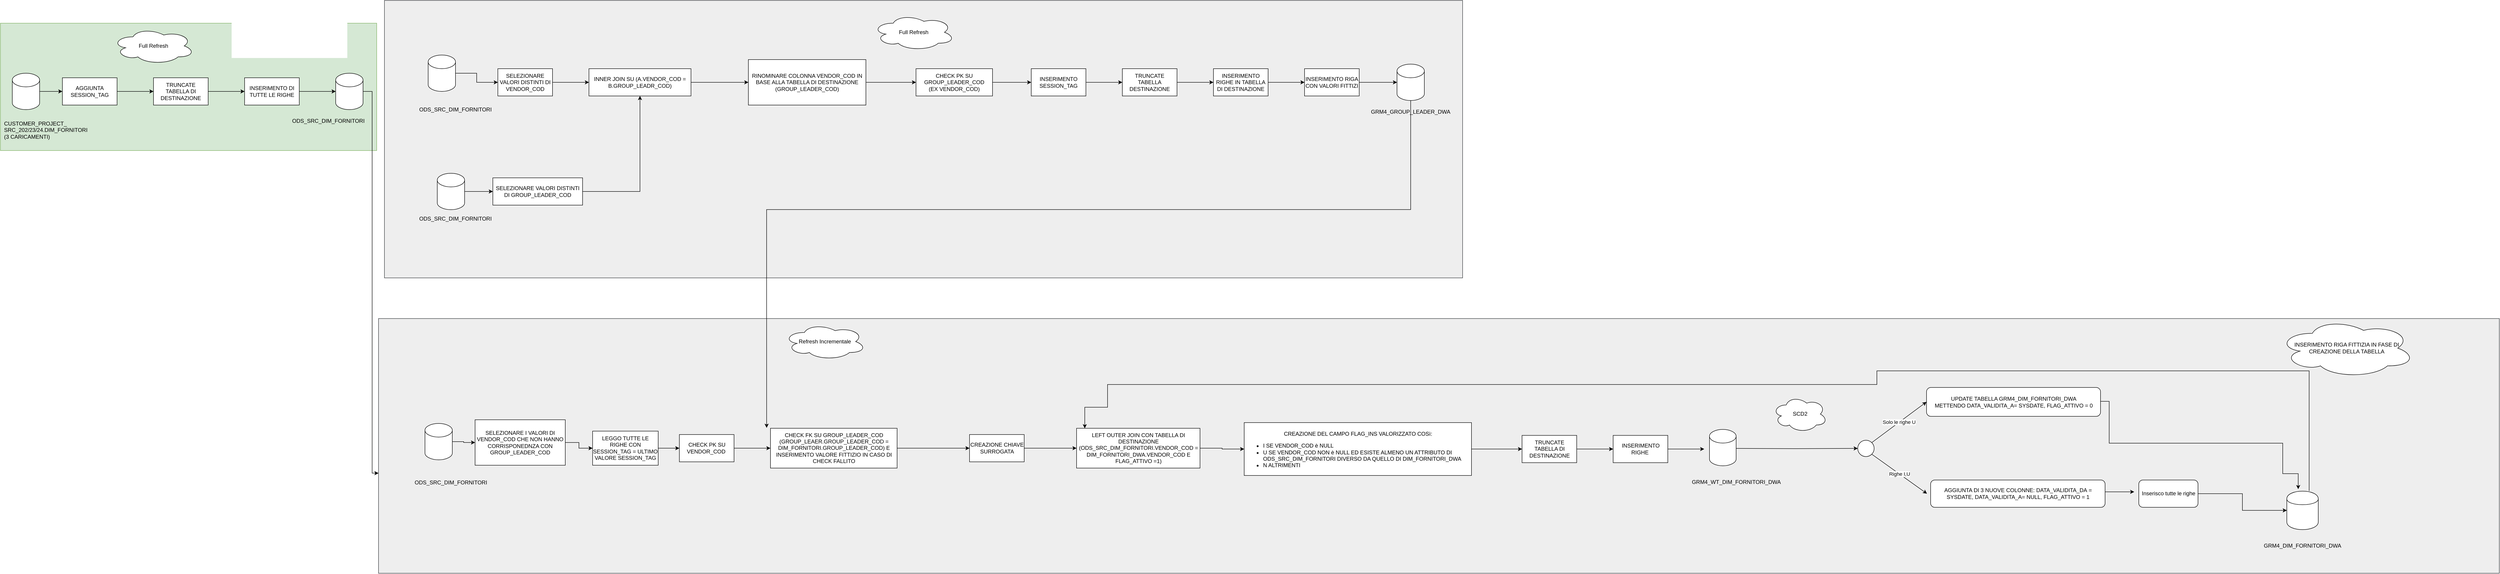 <mxfile version="24.2.1" type="google">
  <diagram name="Pagina-1" id="SmRfDzviYX_cKY3lH-AH">
    <mxGraphModel grid="1" page="1" gridSize="10" guides="1" tooltips="1" connect="1" arrows="1" fold="1" pageScale="1" pageWidth="827" pageHeight="1169" math="0" shadow="0">
      <root>
        <mxCell id="0" />
        <mxCell id="1" parent="0" />
        <mxCell id="WrbFBbXjCpfXXKnjMzMh-153" value="" style="rounded=0;whiteSpace=wrap;html=1;fillColor=#d5e8d4;strokeColor=#82b366;" vertex="1" parent="1">
          <mxGeometry x="20" y="-420" width="826" height="280" as="geometry" />
        </mxCell>
        <mxCell id="WrbFBbXjCpfXXKnjMzMh-154" value="" style="edgeStyle=orthogonalEdgeStyle;rounded=0;orthogonalLoop=1;jettySize=auto;html=1;" edge="1" parent="1" source="WrbFBbXjCpfXXKnjMzMh-155" target="WrbFBbXjCpfXXKnjMzMh-158">
          <mxGeometry relative="1" as="geometry" />
        </mxCell>
        <mxCell id="WrbFBbXjCpfXXKnjMzMh-155" value="" style="shape=cylinder3;whiteSpace=wrap;html=1;boundedLbl=1;backgroundOutline=1;size=15;" vertex="1" parent="1">
          <mxGeometry x="46" y="-310" width="60" height="80" as="geometry" />
        </mxCell>
        <mxCell id="WrbFBbXjCpfXXKnjMzMh-156" value="CUSTOMER_PROJECT_&lt;br&gt;SRC_202/23/24.DIM_FORNITORI (3 CARICAMENTI)" style="text;html=1;align=left;verticalAlign=middle;whiteSpace=wrap;rounded=0;" vertex="1" parent="1">
          <mxGeometry x="26" y="-240" width="170" height="110" as="geometry" />
        </mxCell>
        <mxCell id="WrbFBbXjCpfXXKnjMzMh-157" value="" style="edgeStyle=orthogonalEdgeStyle;rounded=0;orthogonalLoop=1;jettySize=auto;html=1;" edge="1" parent="1" source="WrbFBbXjCpfXXKnjMzMh-158" target="WrbFBbXjCpfXXKnjMzMh-161">
          <mxGeometry relative="1" as="geometry" />
        </mxCell>
        <mxCell id="WrbFBbXjCpfXXKnjMzMh-158" value="AGGIUNTA SESSION_TAG" style="whiteSpace=wrap;html=1;" vertex="1" parent="1">
          <mxGeometry x="156" y="-300" width="120" height="60" as="geometry" />
        </mxCell>
        <mxCell id="WrbFBbXjCpfXXKnjMzMh-159" value="Full Refresh" style="ellipse;shape=cloud;whiteSpace=wrap;html=1;" vertex="1" parent="1">
          <mxGeometry x="266" y="-410" width="180" height="80" as="geometry" />
        </mxCell>
        <mxCell id="eJxmpffBjZnudlB4zH6r-3" value="" style="edgeStyle=orthogonalEdgeStyle;rounded=0;orthogonalLoop=1;jettySize=auto;html=1;" edge="1" parent="1" source="WrbFBbXjCpfXXKnjMzMh-161" target="eJxmpffBjZnudlB4zH6r-2">
          <mxGeometry relative="1" as="geometry" />
        </mxCell>
        <mxCell id="WrbFBbXjCpfXXKnjMzMh-161" value="TRUNCATE TABELLA DI DESTINAZIONE" style="whiteSpace=wrap;html=1;" vertex="1" parent="1">
          <mxGeometry x="356" y="-300" width="120" height="60" as="geometry" />
        </mxCell>
        <mxCell id="WrbFBbXjCpfXXKnjMzMh-162" value="" style="shape=cylinder3;whiteSpace=wrap;html=1;boundedLbl=1;backgroundOutline=1;size=15;" vertex="1" parent="1">
          <mxGeometry x="756" y="-310" width="60" height="80" as="geometry" />
        </mxCell>
        <mxCell id="WrbFBbXjCpfXXKnjMzMh-163" value="ODS_SRC_DIM_FORNITORI" style="text;html=1;align=center;verticalAlign=middle;whiteSpace=wrap;rounded=0;" vertex="1" parent="1">
          <mxGeometry x="637" y="-220" width="206" height="30" as="geometry" />
        </mxCell>
        <mxCell id="WrbFBbXjCpfXXKnjMzMh-165" value="" style="rounded=0;whiteSpace=wrap;html=1;fillColor=#eeeeee;strokeColor=#36393d;" vertex="1" parent="1">
          <mxGeometry x="850" y="229.38" width="4656" height="560" as="geometry" />
        </mxCell>
        <mxCell id="WrbFBbXjCpfXXKnjMzMh-166" value="Refresh Incrementale" style="ellipse;shape=cloud;whiteSpace=wrap;html=1;" vertex="1" parent="1">
          <mxGeometry x="1740" y="240" width="180" height="80" as="geometry" />
        </mxCell>
        <mxCell id="eJxmpffBjZnudlB4zH6r-16" value="" style="edgeStyle=orthogonalEdgeStyle;rounded=0;orthogonalLoop=1;jettySize=auto;html=1;" edge="1" parent="1" source="WrbFBbXjCpfXXKnjMzMh-168" target="eJxmpffBjZnudlB4zH6r-15">
          <mxGeometry relative="1" as="geometry" />
        </mxCell>
        <mxCell id="WrbFBbXjCpfXXKnjMzMh-168" value="" style="shape=cylinder3;whiteSpace=wrap;html=1;boundedLbl=1;backgroundOutline=1;size=15;" vertex="1" parent="1">
          <mxGeometry x="952" y="460" width="60" height="80" as="geometry" />
        </mxCell>
        <mxCell id="WrbFBbXjCpfXXKnjMzMh-169" value="ODS_SRC_DIM_FORNITORI" style="text;html=1;align=center;verticalAlign=middle;whiteSpace=wrap;rounded=0;" vertex="1" parent="1">
          <mxGeometry x="906" y="575" width="206" height="30" as="geometry" />
        </mxCell>
        <mxCell id="WrbFBbXjCpfXXKnjMzMh-170" value="" style="edgeStyle=orthogonalEdgeStyle;rounded=0;orthogonalLoop=1;jettySize=auto;html=1;" edge="1" parent="1" source="WrbFBbXjCpfXXKnjMzMh-171" target="WrbFBbXjCpfXXKnjMzMh-173">
          <mxGeometry relative="1" as="geometry" />
        </mxCell>
        <mxCell id="WrbFBbXjCpfXXKnjMzMh-171" value="LEGGO TUTTE LE RIGHE CON SESSION_TAG = ULTIMO VALORE SESSION_TAG" style="whiteSpace=wrap;html=1;" vertex="1" parent="1">
          <mxGeometry x="1320" y="476.88" width="144" height="75" as="geometry" />
        </mxCell>
        <mxCell id="WrbFBbXjCpfXXKnjMzMh-172" value="" style="edgeStyle=orthogonalEdgeStyle;rounded=0;orthogonalLoop=1;jettySize=auto;html=1;" edge="1" parent="1" source="WrbFBbXjCpfXXKnjMzMh-173" target="WrbFBbXjCpfXXKnjMzMh-175">
          <mxGeometry relative="1" as="geometry" />
        </mxCell>
        <mxCell id="WrbFBbXjCpfXXKnjMzMh-173" value="CHECK PK SU VENDOR_COD&amp;nbsp;" style="whiteSpace=wrap;html=1;" vertex="1" parent="1">
          <mxGeometry x="1510.5" y="484.38" width="120" height="60" as="geometry" />
        </mxCell>
        <mxCell id="eJxmpffBjZnudlB4zH6r-10" value="" style="edgeStyle=orthogonalEdgeStyle;rounded=0;orthogonalLoop=1;jettySize=auto;html=1;" edge="1" parent="1" source="WrbFBbXjCpfXXKnjMzMh-175" target="eJxmpffBjZnudlB4zH6r-9">
          <mxGeometry relative="1" as="geometry" />
        </mxCell>
        <mxCell id="WrbFBbXjCpfXXKnjMzMh-175" value="CHECK FK SU GROUP_LEADER_COD (GROUP_LEAER.GROUP_LEADER_COD = DIM_FORNITORI.GROUP_LEADER_COD) E INSERIMENTO VALORE FITTIZIO IN CASO DI CHECK FALLITO" style="whiteSpace=wrap;html=1;" vertex="1" parent="1">
          <mxGeometry x="1710.5" y="470.63" width="278" height="87.5" as="geometry" />
        </mxCell>
        <mxCell id="WrbFBbXjCpfXXKnjMzMh-176" value="" style="edgeStyle=orthogonalEdgeStyle;rounded=0;orthogonalLoop=1;jettySize=auto;html=1;" edge="1" parent="1" source="WrbFBbXjCpfXXKnjMzMh-177" target="WrbFBbXjCpfXXKnjMzMh-179">
          <mxGeometry relative="1" as="geometry" />
        </mxCell>
        <mxCell id="WrbFBbXjCpfXXKnjMzMh-177" value="LEFT OUTER JOIN CON TABELLA DI DESTINAZIONE (ODS_SRC_DIM_FORNITORI.VENDOR_COD = DIM_FORNITORI_DWA.VENDOR_COD E FLAG_ATTIVO =1)" style="whiteSpace=wrap;html=1;" vertex="1" parent="1">
          <mxGeometry x="2382.5" y="470.63" width="271" height="87.5" as="geometry" />
        </mxCell>
        <mxCell id="WrbFBbXjCpfXXKnjMzMh-178" value="" style="edgeStyle=orthogonalEdgeStyle;rounded=0;orthogonalLoop=1;jettySize=auto;html=1;" edge="1" parent="1" source="WrbFBbXjCpfXXKnjMzMh-179" target="WrbFBbXjCpfXXKnjMzMh-181">
          <mxGeometry relative="1" as="geometry" />
        </mxCell>
        <mxCell id="WrbFBbXjCpfXXKnjMzMh-179" value="&lt;br&gt;&lt;span style=&quot;color: rgb(0, 0, 0); font-family: Helvetica; font-size: 12px; font-style: normal; font-variant-ligatures: normal; font-variant-caps: normal; font-weight: 400; letter-spacing: normal; orphans: 2; text-align: center; text-indent: 0px; text-transform: none; widows: 2; word-spacing: 0px; -webkit-text-stroke-width: 0px; white-space: normal; background-color: rgb(251, 251, 251); text-decoration-thickness: initial; text-decoration-style: initial; text-decoration-color: initial; display: inline !important; float: none;&quot;&gt;CREAZIONE DEL CAMPO FLAG_INS VALORIZZATO COSì:&lt;/span&gt;&lt;br style=&quot;color: rgb(0, 0, 0); font-family: Helvetica; font-size: 12px; font-style: normal; font-variant-ligatures: normal; font-variant-caps: normal; font-weight: 400; letter-spacing: normal; orphans: 2; text-align: center; text-indent: 0px; text-transform: none; widows: 2; word-spacing: 0px; -webkit-text-stroke-width: 0px; white-space: normal; background-color: rgb(251, 251, 251); text-decoration-thickness: initial; text-decoration-style: initial; text-decoration-color: initial;&quot;&gt;&lt;ul&gt;&lt;li style=&quot;text-align: left;&quot;&gt;&lt;span style=&quot;color: rgb(0, 0, 0); font-family: Helvetica; font-size: 12px; font-style: normal; font-variant-ligatures: normal; font-variant-caps: normal; font-weight: 400; letter-spacing: normal; orphans: 2; text-indent: 0px; text-transform: none; widows: 2; word-spacing: 0px; -webkit-text-stroke-width: 0px; white-space: normal; background-color: rgb(251, 251, 251); text-decoration-thickness: initial; text-decoration-style: initial; text-decoration-color: initial; float: none; display: inline !important;&quot;&gt;I SE VENDOR_COD è NULL&lt;/span&gt;&lt;/li&gt;&lt;li style=&quot;text-align: left;&quot;&gt;&lt;span style=&quot;color: rgb(0, 0, 0); font-family: Helvetica; font-size: 12px; font-style: normal; font-variant-ligatures: normal; font-variant-caps: normal; font-weight: 400; letter-spacing: normal; orphans: 2; text-indent: 0px; text-transform: none; widows: 2; word-spacing: 0px; -webkit-text-stroke-width: 0px; white-space: normal; background-color: rgb(251, 251, 251); text-decoration-thickness: initial; text-decoration-style: initial; text-decoration-color: initial; float: none; display: inline !important;&quot;&gt;U SE VENDOR_COD NON è NULL ED ESISTE ALMENO UN ATTRIBUTO DI ODS_SRC_DIM_FORNITORI DIVERSO DA QUELLO DI DIM_FORNITORI_DWA&lt;/span&gt;&lt;/li&gt;&lt;li style=&quot;text-align: left;&quot;&gt;&lt;span style=&quot;color: rgb(0, 0, 0); font-family: Helvetica; font-size: 12px; font-style: normal; font-variant-ligatures: normal; font-variant-caps: normal; font-weight: 400; letter-spacing: normal; orphans: 2; text-indent: 0px; text-transform: none; widows: 2; word-spacing: 0px; -webkit-text-stroke-width: 0px; white-space: normal; background-color: rgb(251, 251, 251); text-decoration-thickness: initial; text-decoration-style: initial; text-decoration-color: initial; float: none; display: inline !important;&quot;&gt;N ALTRIMENTI&lt;/span&gt;&lt;/li&gt;&lt;/ul&gt;" style="whiteSpace=wrap;html=1;" vertex="1" parent="1">
          <mxGeometry x="2750.5" y="458.13" width="499" height="116.25" as="geometry" />
        </mxCell>
        <mxCell id="WrbFBbXjCpfXXKnjMzMh-180" value="" style="edgeStyle=orthogonalEdgeStyle;rounded=0;orthogonalLoop=1;jettySize=auto;html=1;" edge="1" parent="1" source="WrbFBbXjCpfXXKnjMzMh-181" target="WrbFBbXjCpfXXKnjMzMh-183">
          <mxGeometry relative="1" as="geometry" />
        </mxCell>
        <mxCell id="WrbFBbXjCpfXXKnjMzMh-181" value="TRUNCATE TABELLA DI DESTINAZIONE" style="whiteSpace=wrap;html=1;" vertex="1" parent="1">
          <mxGeometry x="3360.5" y="486.255" width="120" height="60" as="geometry" />
        </mxCell>
        <mxCell id="WrbFBbXjCpfXXKnjMzMh-182" value="" style="edgeStyle=orthogonalEdgeStyle;rounded=0;orthogonalLoop=1;jettySize=auto;html=1;" edge="1" parent="1" source="WrbFBbXjCpfXXKnjMzMh-183">
          <mxGeometry relative="1" as="geometry">
            <mxPoint x="3760.5" y="516.255" as="targetPoint" />
          </mxGeometry>
        </mxCell>
        <mxCell id="WrbFBbXjCpfXXKnjMzMh-183" value="INSERIMENTO RIGHE&amp;nbsp;" style="whiteSpace=wrap;html=1;" vertex="1" parent="1">
          <mxGeometry x="3560.5" y="486.255" width="120" height="60" as="geometry" />
        </mxCell>
        <mxCell id="WrbFBbXjCpfXXKnjMzMh-184" value="" style="shape=cylinder3;whiteSpace=wrap;html=1;boundedLbl=1;backgroundOutline=1;size=15;" vertex="1" parent="1">
          <mxGeometry x="3772" y="473.13" width="58.5" height="80" as="geometry" />
        </mxCell>
        <mxCell id="WrbFBbXjCpfXXKnjMzMh-186" style="edgeStyle=orthogonalEdgeStyle;rounded=0;html=1;exitX=1;exitY=0.5;entryX=0.5;entryY=0;startArrow=none;startFill=0;jettySize=auto;orthogonalLoop=1;strokeColor=#000000;" edge="1" parent="1" source="WrbFBbXjCpfXXKnjMzMh-187">
          <mxGeometry relative="1" as="geometry">
            <Array as="points">
              <mxPoint x="4630.5" y="411.38" />
              <mxPoint x="4649.5" y="411.38" />
              <mxPoint x="4649.5" y="503.38" />
              <mxPoint x="5030.5" y="503.38" />
              <mxPoint x="5030.5" y="570.38" />
            </Array>
            <mxPoint x="5064.5" y="604.38" as="targetPoint" />
          </mxGeometry>
        </mxCell>
        <mxCell id="WrbFBbXjCpfXXKnjMzMh-187" value="UPDATE TABELLA GRM4_DIM_FORNITORI_DWA&lt;br&gt;&amp;nbsp; METTENDO DATA_VALIDITA_A= SYSDATE, FLAG_ATTIVO = 0&amp;nbsp;&amp;nbsp;" style="rounded=1;whiteSpace=wrap;html=1;" vertex="1" parent="1">
          <mxGeometry x="4248.5" y="380.88" width="382" height="63.5" as="geometry" />
        </mxCell>
        <mxCell id="WrbFBbXjCpfXXKnjMzMh-188" value="Solo le righe U" style="edgeStyle=none;rounded=0;html=1;exitX=1;exitY=0;entryX=0;entryY=0.5;jettySize=auto;orthogonalLoop=1;" edge="1" parent="1" source="WrbFBbXjCpfXXKnjMzMh-190" target="WrbFBbXjCpfXXKnjMzMh-187">
          <mxGeometry relative="1" as="geometry" />
        </mxCell>
        <mxCell id="WrbFBbXjCpfXXKnjMzMh-189" value="Righe I,U" style="edgeStyle=none;rounded=0;html=1;exitX=1;exitY=1;entryX=0.005;entryY=0.571;entryPerimeter=0;jettySize=auto;orthogonalLoop=1;" edge="1" parent="1" source="WrbFBbXjCpfXXKnjMzMh-190">
          <mxGeometry relative="1" as="geometry">
            <mxPoint x="4249.5" y="614.38" as="targetPoint" />
          </mxGeometry>
        </mxCell>
        <mxCell id="WrbFBbXjCpfXXKnjMzMh-190" value="" style="ellipse;whiteSpace=wrap;html=1;aspect=fixed;" vertex="1" parent="1">
          <mxGeometry x="4097.5" y="496.88" width="36" height="36" as="geometry" />
        </mxCell>
        <mxCell id="WrbFBbXjCpfXXKnjMzMh-191" style="edgeStyle=orthogonalEdgeStyle;rounded=0;html=1;exitX=1;exitY=0.5;entryX=0;entryY=0.5;startArrow=none;startFill=0;jettySize=auto;orthogonalLoop=1;strokeColor=#000000;" edge="1" parent="1">
          <mxGeometry relative="1" as="geometry">
            <mxPoint x="4630.5" y="610.38" as="sourcePoint" />
            <mxPoint x="4704.5" y="610.38" as="targetPoint" />
          </mxGeometry>
        </mxCell>
        <mxCell id="WrbFBbXjCpfXXKnjMzMh-192" style="edgeStyle=orthogonalEdgeStyle;rounded=0;orthogonalLoop=1;jettySize=auto;html=1;exitX=0.85;exitY=0.05;exitDx=0;exitDy=0;exitPerimeter=0;" edge="1" parent="1" target="WrbFBbXjCpfXXKnjMzMh-177">
          <mxGeometry relative="1" as="geometry">
            <mxPoint x="5088.5" y="608.38" as="sourcePoint" />
            <mxPoint x="2490.61" y="506.405" as="targetPoint" />
            <Array as="points">
              <mxPoint x="5088.5" y="344.38" />
              <mxPoint x="4139.5" y="344.38" />
              <mxPoint x="4139.5" y="374.38" />
              <mxPoint x="2450.5" y="374.38" />
              <mxPoint x="2450.5" y="424.38" />
              <mxPoint x="2400.5" y="424.38" />
            </Array>
          </mxGeometry>
        </mxCell>
        <mxCell id="WrbFBbXjCpfXXKnjMzMh-193" style="edgeStyle=orthogonalEdgeStyle;rounded=0;html=1;exitX=1;exitY=0.5;entryX=0;entryY=0.5;startArrow=none;startFill=0;jettySize=auto;orthogonalLoop=1;strokeColor=#000000;exitDx=0;exitDy=0;entryDx=0;entryDy=0;" edge="1" parent="1" target="WrbFBbXjCpfXXKnjMzMh-190">
          <mxGeometry relative="1" as="geometry">
            <mxPoint x="3830.5" y="514.88" as="sourcePoint" />
            <mxPoint x="3610.5" y="549.88" as="targetPoint" />
          </mxGeometry>
        </mxCell>
        <mxCell id="WrbFBbXjCpfXXKnjMzMh-194" value="GRM4_WT_DIM_FORNITORI_DWA" style="text;html=1;align=center;verticalAlign=middle;whiteSpace=wrap;rounded=0;" vertex="1" parent="1">
          <mxGeometry x="3700.5" y="574.38" width="260" height="30" as="geometry" />
        </mxCell>
        <mxCell id="WrbFBbXjCpfXXKnjMzMh-202" value="AGGIUNTA DI 3 NUOVE COLONNE: DATA_VALIDITA_DA&amp;nbsp;= SYSDATE, DATA_VALIDITA_A= NULL, FLAG_ATTIVO = 1" style="rounded=1;whiteSpace=wrap;html=1;" vertex="1" parent="1">
          <mxGeometry x="4257.5" y="584.38" width="383" height="60" as="geometry" />
        </mxCell>
        <mxCell id="WrbFBbXjCpfXXKnjMzMh-207" style="edgeStyle=orthogonalEdgeStyle;rounded=0;orthogonalLoop=1;jettySize=auto;html=1;" edge="1" parent="1" source="WrbFBbXjCpfXXKnjMzMh-203" target="WrbFBbXjCpfXXKnjMzMh-204">
          <mxGeometry relative="1" as="geometry" />
        </mxCell>
        <mxCell id="WrbFBbXjCpfXXKnjMzMh-203" value="Inserisco tutte le righe" style="rounded=1;whiteSpace=wrap;html=1;" vertex="1" parent="1">
          <mxGeometry x="4714.5" y="584.38" width="130" height="60" as="geometry" />
        </mxCell>
        <mxCell id="WrbFBbXjCpfXXKnjMzMh-204" value="" style="shape=cylinder;whiteSpace=wrap;html=1;" vertex="1" parent="1">
          <mxGeometry x="5039.5" y="608.88" width="69" height="84.5" as="geometry" />
        </mxCell>
        <mxCell id="WrbFBbXjCpfXXKnjMzMh-205" value="GRM4_DIM_FORNITORI_DWA" style="text;html=1;align=center;verticalAlign=middle;whiteSpace=wrap;rounded=0;" vertex="1" parent="1">
          <mxGeometry x="4959" y="714.38" width="230" height="30" as="geometry" />
        </mxCell>
        <mxCell id="WrbFBbXjCpfXXKnjMzMh-208" value="SCD2" style="ellipse;shape=cloud;whiteSpace=wrap;html=1;" vertex="1" parent="1">
          <mxGeometry x="3910.5" y="399.38" width="120" height="80" as="geometry" />
        </mxCell>
        <mxCell id="WrbFBbXjCpfXXKnjMzMh-209" value="" style="rounded=0;whiteSpace=wrap;html=1;fillColor=#eeeeee;strokeColor=#36393d;movable=0;resizable=0;rotatable=0;deletable=0;editable=0;locked=1;connectable=0;" vertex="1" parent="1">
          <mxGeometry x="863" y="-470" width="2367" height="610" as="geometry" />
        </mxCell>
        <mxCell id="WrbFBbXjCpfXXKnjMzMh-210" style="edgeStyle=orthogonalEdgeStyle;rounded=0;orthogonalLoop=1;jettySize=auto;html=1;entryX=0;entryY=0.607;entryDx=0;entryDy=0;entryPerimeter=0;" edge="1" parent="1" source="WrbFBbXjCpfXXKnjMzMh-162" target="WrbFBbXjCpfXXKnjMzMh-165">
          <mxGeometry relative="1" as="geometry">
            <Array as="points">
              <mxPoint x="836" y="-270" />
              <mxPoint x="836" y="569" />
            </Array>
          </mxGeometry>
        </mxCell>
        <mxCell id="WrbFBbXjCpfXXKnjMzMh-215" value="" style="edgeStyle=orthogonalEdgeStyle;rounded=0;orthogonalLoop=1;jettySize=auto;html=1;" edge="1" parent="1" source="WrbFBbXjCpfXXKnjMzMh-211" target="WrbFBbXjCpfXXKnjMzMh-214">
          <mxGeometry relative="1" as="geometry" />
        </mxCell>
        <mxCell id="WrbFBbXjCpfXXKnjMzMh-211" value="" style="shape=cylinder3;whiteSpace=wrap;html=1;boundedLbl=1;backgroundOutline=1;size=15;" vertex="1" parent="1">
          <mxGeometry x="959" y="-350" width="60" height="80" as="geometry" />
        </mxCell>
        <mxCell id="WrbFBbXjCpfXXKnjMzMh-212" value="ODS_SRC_DIM_FORNITORI" style="text;html=1;align=center;verticalAlign=middle;whiteSpace=wrap;rounded=0;" vertex="1" parent="1">
          <mxGeometry x="916" y="-240" width="206" height="20" as="geometry" />
        </mxCell>
        <mxCell id="WrbFBbXjCpfXXKnjMzMh-220" value="" style="edgeStyle=orthogonalEdgeStyle;rounded=0;orthogonalLoop=1;jettySize=auto;html=1;" edge="1" parent="1" source="WrbFBbXjCpfXXKnjMzMh-214" target="WrbFBbXjCpfXXKnjMzMh-219">
          <mxGeometry relative="1" as="geometry" />
        </mxCell>
        <mxCell id="WrbFBbXjCpfXXKnjMzMh-214" value="SELEZIONARE VALORI DISTINTI DI VENDOR_COD" style="whiteSpace=wrap;html=1;" vertex="1" parent="1">
          <mxGeometry x="1112" y="-320" width="120" height="60" as="geometry" />
        </mxCell>
        <mxCell id="WrbFBbXjCpfXXKnjMzMh-223" value="" style="edgeStyle=orthogonalEdgeStyle;rounded=0;orthogonalLoop=1;jettySize=auto;html=1;" edge="1" parent="1" source="WrbFBbXjCpfXXKnjMzMh-216" target="WrbFBbXjCpfXXKnjMzMh-222">
          <mxGeometry relative="1" as="geometry" />
        </mxCell>
        <mxCell id="WrbFBbXjCpfXXKnjMzMh-216" value="" style="shape=cylinder3;whiteSpace=wrap;html=1;boundedLbl=1;backgroundOutline=1;size=15;" vertex="1" parent="1">
          <mxGeometry x="979" y="-90" width="60" height="80" as="geometry" />
        </mxCell>
        <mxCell id="WrbFBbXjCpfXXKnjMzMh-217" value="ODS_SRC_DIM_FORNITORI" style="text;html=1;align=center;verticalAlign=middle;whiteSpace=wrap;rounded=0;" vertex="1" parent="1">
          <mxGeometry x="916" width="206" height="20" as="geometry" />
        </mxCell>
        <mxCell id="mnk2fiRw2XDPXY8w7Kil-1" style="edgeStyle=orthogonalEdgeStyle;rounded=0;orthogonalLoop=1;jettySize=auto;html=1;exitX=1;exitY=0.5;exitDx=0;exitDy=0;" edge="1" parent="1" source="WrbFBbXjCpfXXKnjMzMh-219" target="WrbFBbXjCpfXXKnjMzMh-227">
          <mxGeometry relative="1" as="geometry" />
        </mxCell>
        <mxCell id="WrbFBbXjCpfXXKnjMzMh-219" value="INNER JOIN SU (A.VENDOR_COD = B.GROUP_LEADR_COD)" style="whiteSpace=wrap;html=1;" vertex="1" parent="1">
          <mxGeometry x="1312" y="-320" width="224" height="60" as="geometry" />
        </mxCell>
        <mxCell id="WrbFBbXjCpfXXKnjMzMh-224" style="edgeStyle=orthogonalEdgeStyle;rounded=0;orthogonalLoop=1;jettySize=auto;html=1;entryX=0.5;entryY=1;entryDx=0;entryDy=0;" edge="1" parent="1" source="WrbFBbXjCpfXXKnjMzMh-222" target="WrbFBbXjCpfXXKnjMzMh-219">
          <mxGeometry relative="1" as="geometry" />
        </mxCell>
        <mxCell id="WrbFBbXjCpfXXKnjMzMh-222" value="SELEZIONARE VALORI DISTINTI DI GROUP_LEADER_COD" style="whiteSpace=wrap;html=1;" vertex="1" parent="1">
          <mxGeometry x="1101" y="-80" width="197" height="60" as="geometry" />
        </mxCell>
        <mxCell id="mnk2fiRw2XDPXY8w7Kil-3" style="edgeStyle=orthogonalEdgeStyle;rounded=0;orthogonalLoop=1;jettySize=auto;html=1;exitX=1;exitY=0.5;exitDx=0;exitDy=0;entryX=0;entryY=0.5;entryDx=0;entryDy=0;" edge="1" parent="1" source="WrbFBbXjCpfXXKnjMzMh-225" target="WrbFBbXjCpfXXKnjMzMh-229">
          <mxGeometry relative="1" as="geometry" />
        </mxCell>
        <mxCell id="WrbFBbXjCpfXXKnjMzMh-225" value="CHECK PK SU GROUP_LEADER_COD&lt;div&gt;(EX VENDOR_COD)&lt;/div&gt;" style="whiteSpace=wrap;html=1;" vertex="1" parent="1">
          <mxGeometry x="2030" y="-320" width="168" height="60" as="geometry" />
        </mxCell>
        <mxCell id="mnk2fiRw2XDPXY8w7Kil-2" style="edgeStyle=orthogonalEdgeStyle;rounded=0;orthogonalLoop=1;jettySize=auto;html=1;exitX=1;exitY=0.5;exitDx=0;exitDy=0;entryX=0;entryY=0.5;entryDx=0;entryDy=0;" edge="1" parent="1" source="WrbFBbXjCpfXXKnjMzMh-227" target="WrbFBbXjCpfXXKnjMzMh-225">
          <mxGeometry relative="1" as="geometry" />
        </mxCell>
        <mxCell id="WrbFBbXjCpfXXKnjMzMh-227" value="RINOMINARE COLONNA VENDOR_COD IN BASE ALLA TABELLA DI DESTINAZIONE (GROUP_LEADER_COD)" style="whiteSpace=wrap;html=1;" vertex="1" parent="1">
          <mxGeometry x="1662" y="-340" width="258" height="100" as="geometry" />
        </mxCell>
        <mxCell id="WrbFBbXjCpfXXKnjMzMh-232" value="" style="edgeStyle=orthogonalEdgeStyle;rounded=0;orthogonalLoop=1;jettySize=auto;html=1;" edge="1" parent="1" source="WrbFBbXjCpfXXKnjMzMh-229" target="WrbFBbXjCpfXXKnjMzMh-231">
          <mxGeometry relative="1" as="geometry" />
        </mxCell>
        <mxCell id="WrbFBbXjCpfXXKnjMzMh-229" value="INSERIMENTO SESSION_TAG" style="whiteSpace=wrap;html=1;" vertex="1" parent="1">
          <mxGeometry x="2283" y="-320" width="120" height="60" as="geometry" />
        </mxCell>
        <mxCell id="WrbFBbXjCpfXXKnjMzMh-234" value="" style="edgeStyle=orthogonalEdgeStyle;rounded=0;orthogonalLoop=1;jettySize=auto;html=1;" edge="1" parent="1" source="WrbFBbXjCpfXXKnjMzMh-231" target="WrbFBbXjCpfXXKnjMzMh-233">
          <mxGeometry relative="1" as="geometry" />
        </mxCell>
        <mxCell id="WrbFBbXjCpfXXKnjMzMh-231" value="TRUNCATE TABELLA DESTINAZIONE" style="whiteSpace=wrap;html=1;" vertex="1" parent="1">
          <mxGeometry x="2483" y="-320" width="120" height="60" as="geometry" />
        </mxCell>
        <mxCell id="eJxmpffBjZnudlB4zH6r-6" value="" style="edgeStyle=orthogonalEdgeStyle;rounded=0;orthogonalLoop=1;jettySize=auto;html=1;" edge="1" parent="1" source="WrbFBbXjCpfXXKnjMzMh-233" target="eJxmpffBjZnudlB4zH6r-5">
          <mxGeometry relative="1" as="geometry" />
        </mxCell>
        <mxCell id="WrbFBbXjCpfXXKnjMzMh-233" value="INSERIMENTO RIGHE IN TABELLA DI DESTINAZIONE" style="whiteSpace=wrap;html=1;" vertex="1" parent="1">
          <mxGeometry x="2683" y="-320" width="120" height="60" as="geometry" />
        </mxCell>
        <mxCell id="WrbFBbXjCpfXXKnjMzMh-235" value="" style="shape=cylinder3;whiteSpace=wrap;html=1;boundedLbl=1;backgroundOutline=1;size=15;" vertex="1" parent="1">
          <mxGeometry x="3086" y="-330" width="60" height="80" as="geometry" />
        </mxCell>
        <mxCell id="WrbFBbXjCpfXXKnjMzMh-237" value="GRM4_GROUP_LEADER_DWA" style="text;html=1;align=center;verticalAlign=middle;whiteSpace=wrap;rounded=0;" vertex="1" parent="1">
          <mxGeometry x="3016" y="-240" width="200" height="30" as="geometry" />
        </mxCell>
        <mxCell id="WrbFBbXjCpfXXKnjMzMh-238" style="edgeStyle=orthogonalEdgeStyle;rounded=0;orthogonalLoop=1;jettySize=auto;html=1;entryX=0.183;entryY=0.429;entryDx=0;entryDy=0;entryPerimeter=0;" edge="1" parent="1" source="WrbFBbXjCpfXXKnjMzMh-235" target="WrbFBbXjCpfXXKnjMzMh-165">
          <mxGeometry relative="1" as="geometry" />
        </mxCell>
        <mxCell id="eJxmpffBjZnudlB4zH6r-4" value="" style="edgeStyle=orthogonalEdgeStyle;rounded=0;orthogonalLoop=1;jettySize=auto;html=1;" edge="1" parent="1" source="eJxmpffBjZnudlB4zH6r-2" target="WrbFBbXjCpfXXKnjMzMh-162">
          <mxGeometry relative="1" as="geometry" />
        </mxCell>
        <mxCell id="eJxmpffBjZnudlB4zH6r-2" value="INSERIMENTO DI TUTTE LE RIGHE" style="whiteSpace=wrap;html=1;" vertex="1" parent="1">
          <mxGeometry x="556" y="-300" width="120" height="60" as="geometry" />
        </mxCell>
        <mxCell id="eJxmpffBjZnudlB4zH6r-7" value="" style="edgeStyle=orthogonalEdgeStyle;rounded=0;orthogonalLoop=1;jettySize=auto;html=1;" edge="1" parent="1" source="eJxmpffBjZnudlB4zH6r-5" target="WrbFBbXjCpfXXKnjMzMh-235">
          <mxGeometry relative="1" as="geometry" />
        </mxCell>
        <mxCell id="eJxmpffBjZnudlB4zH6r-5" value="INSERIMENTO RIGA CON VALORI FITTIZI" style="whiteSpace=wrap;html=1;" vertex="1" parent="1">
          <mxGeometry x="2883" y="-320" width="120" height="60" as="geometry" />
        </mxCell>
        <mxCell id="eJxmpffBjZnudlB4zH6r-8" value="INSERIMENTO RIGA FITTIZIA IN FASE DI CREAZIONE DELLA TABELLA" style="ellipse;shape=cloud;whiteSpace=wrap;html=1;" vertex="1" parent="1">
          <mxGeometry x="5020.5" y="229.38" width="300" height="130" as="geometry" />
        </mxCell>
        <mxCell id="eJxmpffBjZnudlB4zH6r-11" style="edgeStyle=orthogonalEdgeStyle;rounded=0;orthogonalLoop=1;jettySize=auto;html=1;" edge="1" parent="1" source="eJxmpffBjZnudlB4zH6r-9" target="WrbFBbXjCpfXXKnjMzMh-177">
          <mxGeometry relative="1" as="geometry" />
        </mxCell>
        <mxCell id="eJxmpffBjZnudlB4zH6r-9" value="CREAZIONE CHIAVE SURROGATA" style="whiteSpace=wrap;html=1;" vertex="1" parent="1">
          <mxGeometry x="2147.5" y="484.38" width="120" height="60" as="geometry" />
        </mxCell>
        <mxCell id="eJxmpffBjZnudlB4zH6r-12" value="Full Refresh" style="ellipse;shape=cloud;whiteSpace=wrap;html=1;" vertex="1" parent="1">
          <mxGeometry x="1935" y="-440" width="180" height="80" as="geometry" />
        </mxCell>
        <mxCell id="eJxmpffBjZnudlB4zH6r-17" value="" style="edgeStyle=orthogonalEdgeStyle;rounded=0;orthogonalLoop=1;jettySize=auto;html=1;" edge="1" parent="1" source="eJxmpffBjZnudlB4zH6r-15" target="WrbFBbXjCpfXXKnjMzMh-171">
          <mxGeometry relative="1" as="geometry" />
        </mxCell>
        <mxCell id="eJxmpffBjZnudlB4zH6r-15" value="SELEZIONARE I VALORI DI VENDOR_COD CHE NON HANNO CORRISPONEDNZA CON GROUP_LEADER_COD" style="whiteSpace=wrap;html=1;" vertex="1" parent="1">
          <mxGeometry x="1062" y="451.88" width="198" height="100" as="geometry" />
        </mxCell>
      </root>
    </mxGraphModel>
  </diagram>
</mxfile>
